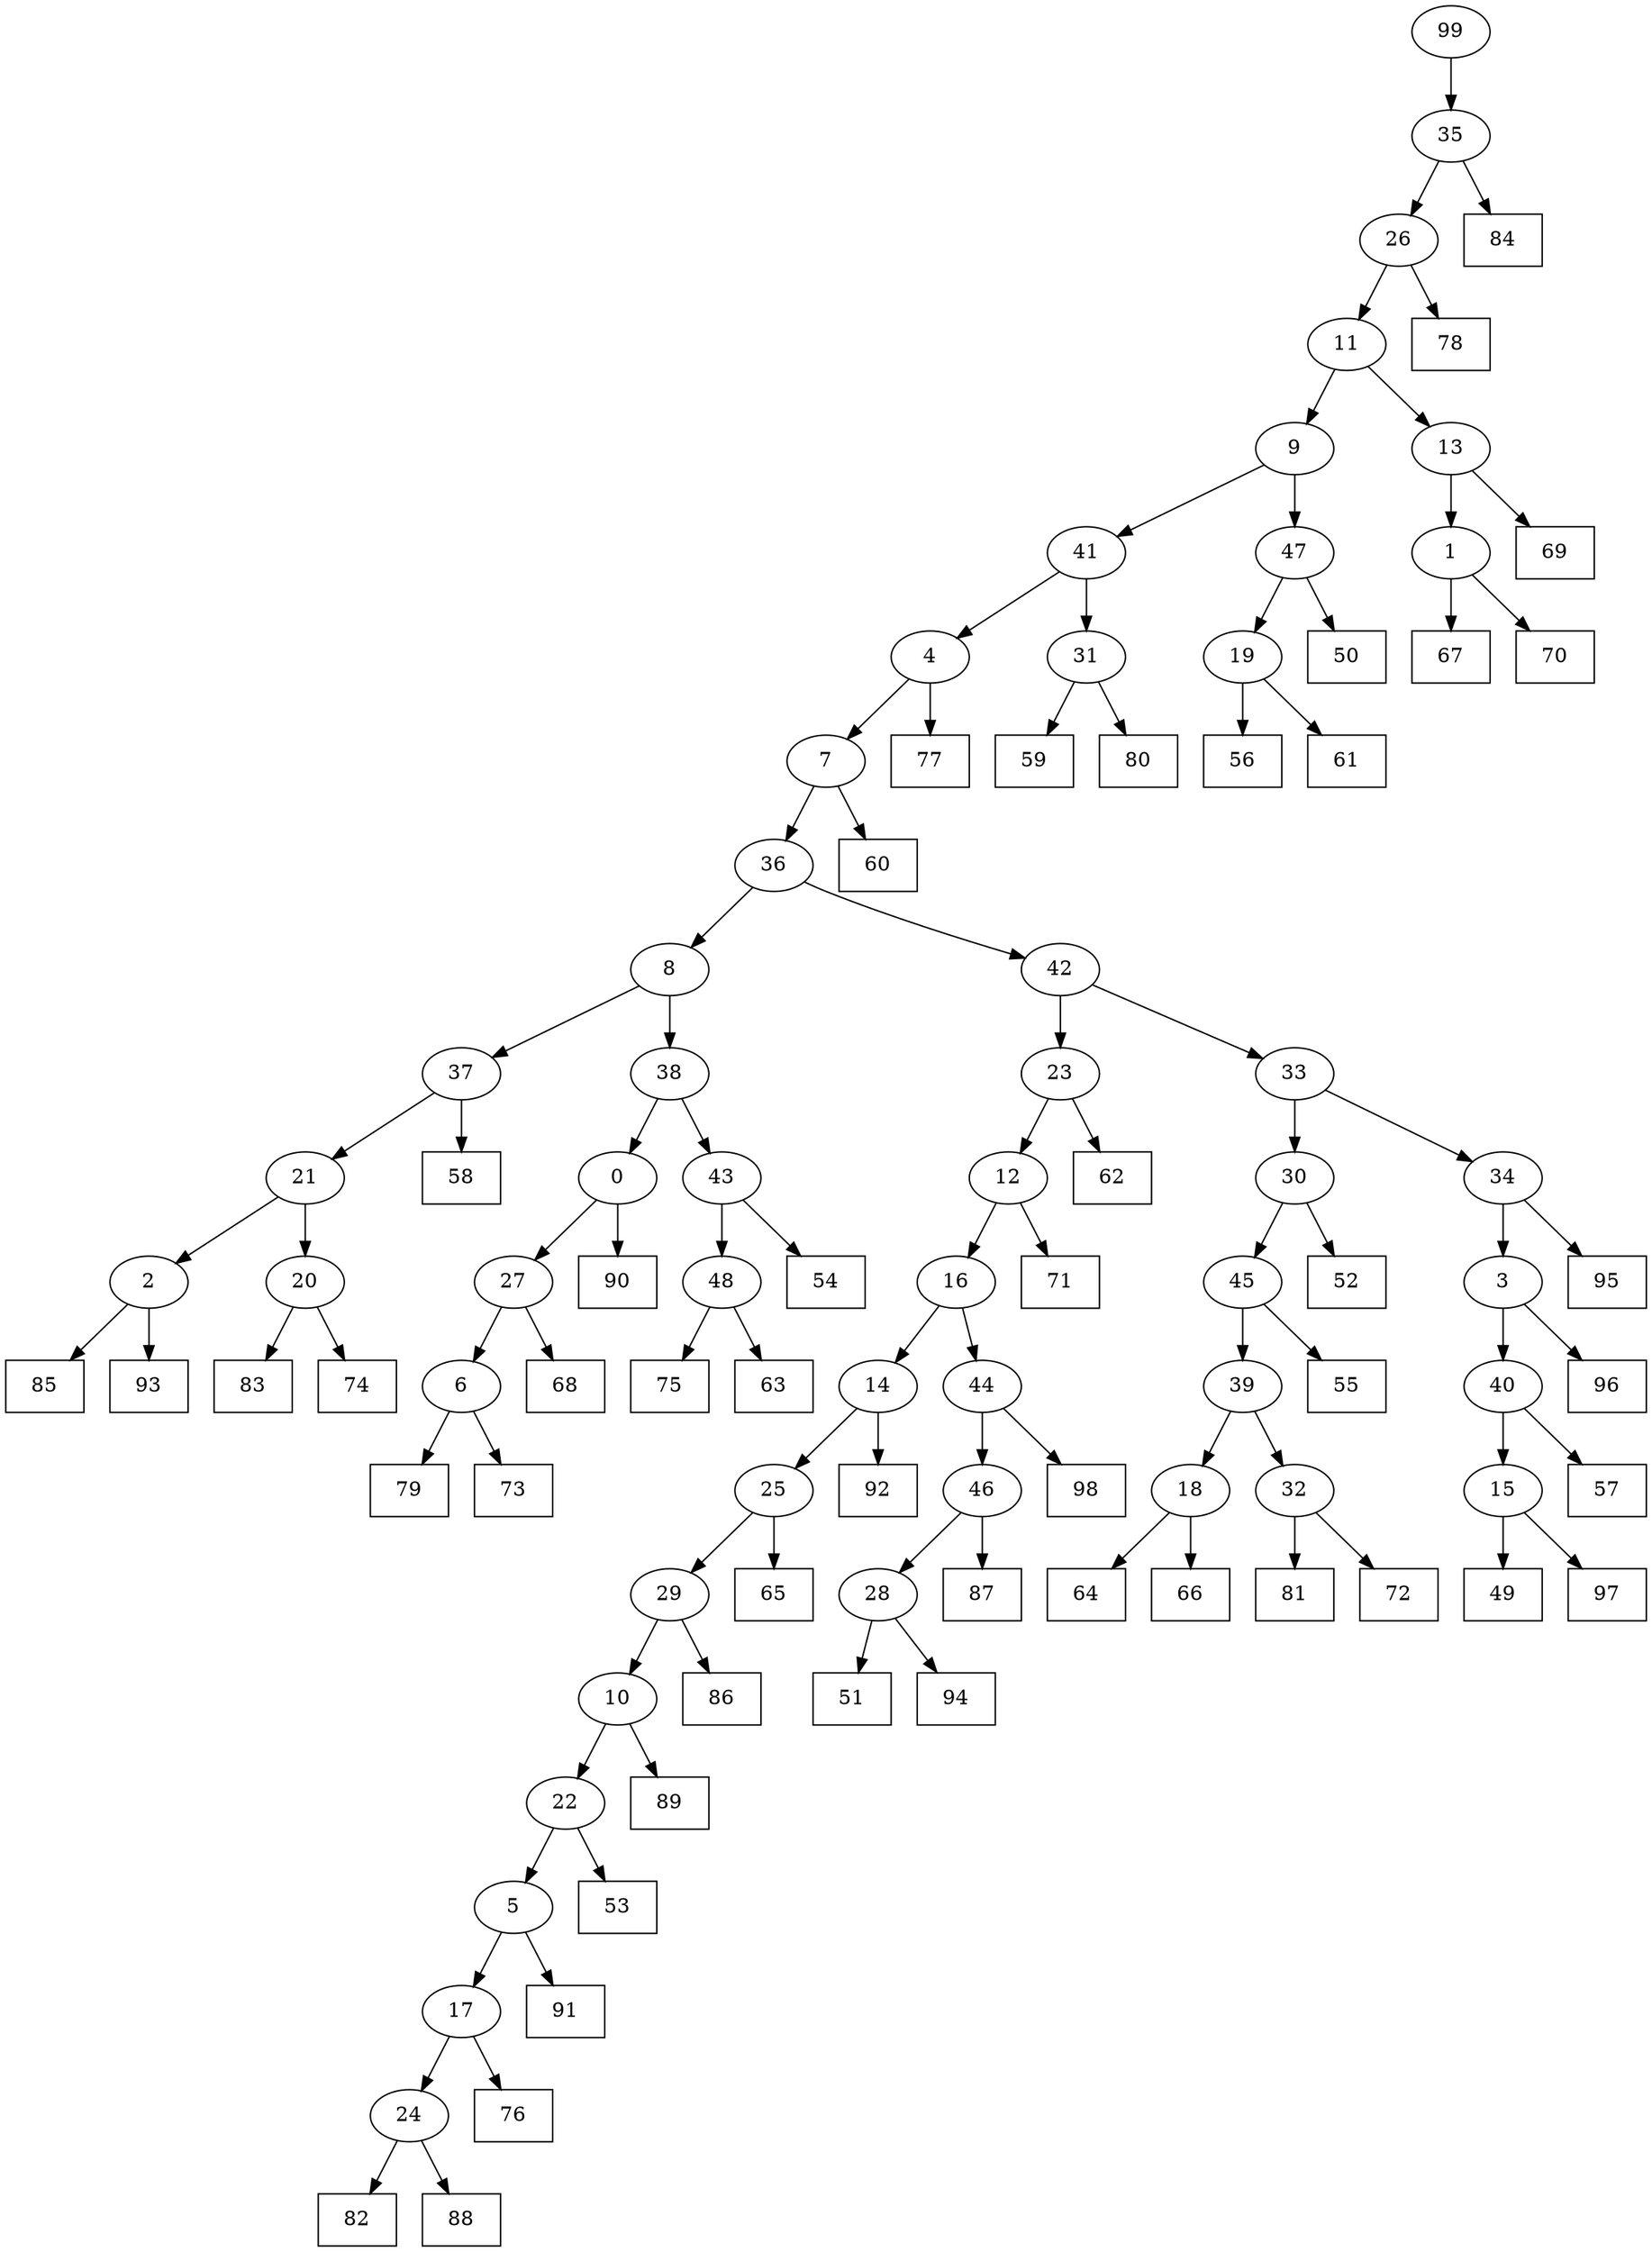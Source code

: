 digraph G {
0[label="0"];
1[label="1"];
2[label="2"];
3[label="3"];
4[label="4"];
5[label="5"];
6[label="6"];
7[label="7"];
8[label="8"];
9[label="9"];
10[label="10"];
11[label="11"];
12[label="12"];
13[label="13"];
14[label="14"];
15[label="15"];
16[label="16"];
17[label="17"];
18[label="18"];
19[label="19"];
20[label="20"];
21[label="21"];
22[label="22"];
23[label="23"];
24[label="24"];
25[label="25"];
26[label="26"];
27[label="27"];
28[label="28"];
29[label="29"];
30[label="30"];
31[label="31"];
32[label="32"];
33[label="33"];
34[label="34"];
35[label="35"];
36[label="36"];
37[label="37"];
38[label="38"];
39[label="39"];
40[label="40"];
41[label="41"];
42[label="42"];
43[label="43"];
44[label="44"];
45[label="45"];
46[label="46"];
47[label="47"];
48[label="48"];
49[shape=box,label="57"];
50[shape=box,label="54"];
51[shape=box,label="51"];
52[shape=box,label="50"];
53[shape=box,label="90"];
54[shape=box,label="71"];
55[shape=box,label="49"];
56[shape=box,label="85"];
57[shape=box,label="64"];
58[shape=box,label="68"];
59[shape=box,label="82"];
60[shape=box,label="86"];
61[shape=box,label="97"];
62[shape=box,label="93"];
63[shape=box,label="84"];
64[shape=box,label="62"];
65[shape=box,label="67"];
66[shape=box,label="89"];
67[shape=box,label="70"];
68[shape=box,label="79"];
69[shape=box,label="75"];
70[shape=box,label="59"];
71[shape=box,label="78"];
72[shape=box,label="55"];
73[shape=box,label="98"];
74[shape=box,label="81"];
75[shape=box,label="92"];
76[shape=box,label="56"];
77[shape=box,label="69"];
78[shape=box,label="77"];
79[shape=box,label="66"];
80[shape=box,label="63"];
81[shape=box,label="83"];
82[shape=box,label="76"];
83[shape=box,label="73"];
84[shape=box,label="74"];
85[shape=box,label="88"];
86[shape=box,label="60"];
87[shape=box,label="91"];
88[shape=box,label="95"];
89[shape=box,label="53"];
90[shape=box,label="96"];
91[shape=box,label="72"];
92[shape=box,label="65"];
93[shape=box,label="52"];
94[shape=box,label="58"];
95[shape=box,label="94"];
96[shape=box,label="61"];
97[shape=box,label="87"];
98[shape=box,label="80"];
99[label="99"];
5->87 ;
19->96 ;
15->61 ;
13->77 ;
6->68 ;
99->35 ;
24->85 ;
32->91 ;
28->51 ;
35->63 ;
48->80 ;
1->65 ;
2->56 ;
46->28 ;
31->70 ;
41->4 ;
36->8 ;
26->71 ;
24->59 ;
23->12 ;
20->81 ;
10->66 ;
8->37 ;
37->94 ;
4->78 ;
2->62 ;
12->54 ;
47->52 ;
48->69 ;
42->23 ;
23->64 ;
22->89 ;
38->0 ;
0->53 ;
14->25 ;
25->92 ;
19->76 ;
11->9 ;
7->86 ;
27->58 ;
11->13 ;
9->41 ;
45->72 ;
20->84 ;
21->20 ;
16->14 ;
14->75 ;
8->38 ;
30->93 ;
29->10 ;
0->27 ;
27->6 ;
6->83 ;
33->30 ;
7->36 ;
38->43 ;
43->50 ;
18->79 ;
17->24 ;
10->22 ;
22->5 ;
16->44 ;
9->47 ;
47->19 ;
44->73 ;
25->29 ;
29->60 ;
43->48 ;
3->90 ;
41->31 ;
31->98 ;
39->32 ;
36->42 ;
42->33 ;
30->45 ;
45->39 ;
32->74 ;
5->17 ;
17->82 ;
40->15 ;
15->55 ;
46->97 ;
33->34 ;
34->88 ;
28->95 ;
13->1 ;
1->67 ;
4->7 ;
39->18 ;
18->57 ;
34->3 ;
35->26 ;
26->11 ;
12->16 ;
37->21 ;
21->2 ;
44->46 ;
3->40 ;
40->49 ;
}
